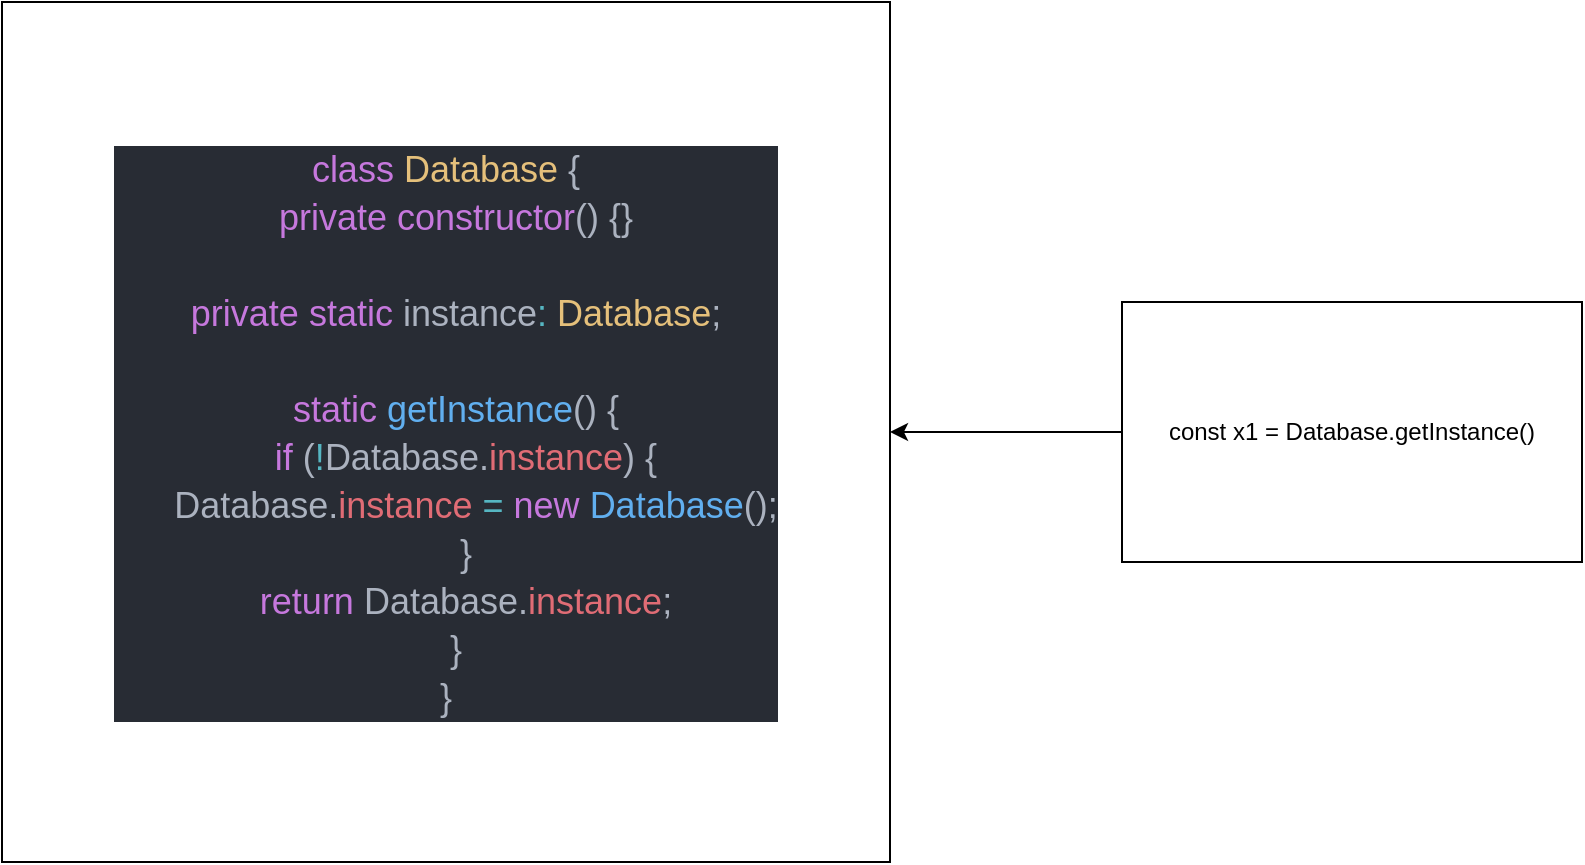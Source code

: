 <mxfile>
    <diagram id="JMNcVAGFMCr3GAfiJkCJ" name="Страница 1">
        <mxGraphModel dx="1720" dy="2156" grid="1" gridSize="10" guides="1" tooltips="1" connect="1" arrows="1" fold="1" page="1" pageScale="1" pageWidth="827" pageHeight="1169" math="0" shadow="0">
            <root>
                <mxCell id="0"/>
                <mxCell id="1" parent="0"/>
                <mxCell id="2" value="&lt;div style=&quot;color: rgb(171 , 178 , 191) ; background-color: rgb(40 , 44 , 52) ; font-family: , &amp;#34;consolas&amp;#34; , &amp;#34;courier new&amp;#34; , monospace ; font-size: 18px ; line-height: 24px&quot;&gt;&lt;div&gt;&lt;span style=&quot;color: #c678dd&quot;&gt;class&lt;/span&gt; &lt;span style=&quot;color: #e5c07b&quot;&gt;Database&lt;/span&gt; {&lt;/div&gt;&lt;div&gt;&amp;nbsp; &lt;span style=&quot;color: #c678dd&quot;&gt;private&lt;/span&gt; &lt;span style=&quot;color: #c678dd&quot;&gt;constructor&lt;/span&gt;() {}&lt;/div&gt;&lt;br&gt;&lt;div&gt;&amp;nbsp; &lt;span style=&quot;color: #c678dd&quot;&gt;private&lt;/span&gt; &lt;span style=&quot;color: #c678dd&quot;&gt;static&lt;/span&gt; instance&lt;span style=&quot;color: #56b6c2&quot;&gt;:&lt;/span&gt; &lt;span style=&quot;color: #e5c07b&quot;&gt;Database&lt;/span&gt;;&lt;/div&gt;&lt;br&gt;&lt;div&gt;&amp;nbsp; &lt;span style=&quot;color: #c678dd&quot;&gt;static&lt;/span&gt; &lt;span style=&quot;color: #61afef&quot;&gt;getInstance&lt;/span&gt;() {&lt;/div&gt;&lt;div&gt;&amp;nbsp; &amp;nbsp; &lt;span style=&quot;color: #c678dd&quot;&gt;if&lt;/span&gt; (&lt;span style=&quot;color: #56b6c2&quot;&gt;!&lt;/span&gt;Database.&lt;span style=&quot;color: #e06c75&quot;&gt;instance&lt;/span&gt;) {&lt;/div&gt;&lt;div&gt;&amp;nbsp; &amp;nbsp; &amp;nbsp; Database.&lt;span style=&quot;color: #e06c75&quot;&gt;instance&lt;/span&gt; &lt;span style=&quot;color: #56b6c2&quot;&gt;=&lt;/span&gt; &lt;span style=&quot;color: #c678dd&quot;&gt;new&lt;/span&gt; &lt;span style=&quot;color: #61afef&quot;&gt;Database&lt;/span&gt;();&lt;/div&gt;&lt;div&gt;&amp;nbsp; &amp;nbsp; }&lt;/div&gt;&lt;div&gt;&amp;nbsp; &amp;nbsp; &lt;span style=&quot;color: #c678dd&quot;&gt;return&lt;/span&gt; Database.&lt;span style=&quot;color: #e06c75&quot;&gt;instance&lt;/span&gt;;&lt;/div&gt;&lt;div&gt;&amp;nbsp; }&lt;/div&gt;&lt;div&gt;}&lt;/div&gt;&lt;/div&gt;" style="rounded=0;whiteSpace=wrap;html=1;" parent="1" vertex="1">
                    <mxGeometry x="70" y="-240" width="444" height="430" as="geometry"/>
                </mxCell>
                <mxCell id="4" style="edgeStyle=none;html=1;entryX=1;entryY=0.5;entryDx=0;entryDy=0;" parent="1" source="3" target="2" edge="1">
                    <mxGeometry relative="1" as="geometry"/>
                </mxCell>
                <mxCell id="3" value="const x1 = Database.getInstance()" style="rounded=0;whiteSpace=wrap;html=1;" parent="1" vertex="1">
                    <mxGeometry x="630" y="-90" width="230" height="130" as="geometry"/>
                </mxCell>
            </root>
        </mxGraphModel>
    </diagram>
</mxfile>